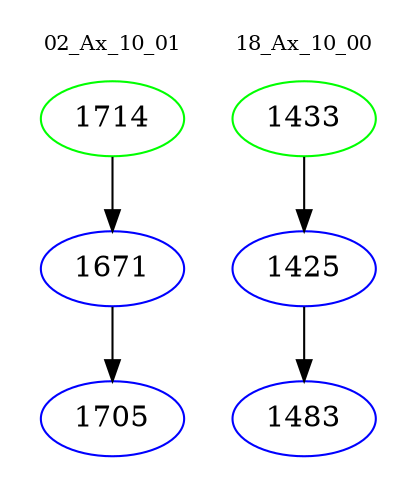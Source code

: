 digraph{
subgraph cluster_0 {
color = white
label = "02_Ax_10_01";
fontsize=10;
T0_1714 [label="1714", color="green"]
T0_1714 -> T0_1671 [color="black"]
T0_1671 [label="1671", color="blue"]
T0_1671 -> T0_1705 [color="black"]
T0_1705 [label="1705", color="blue"]
}
subgraph cluster_1 {
color = white
label = "18_Ax_10_00";
fontsize=10;
T1_1433 [label="1433", color="green"]
T1_1433 -> T1_1425 [color="black"]
T1_1425 [label="1425", color="blue"]
T1_1425 -> T1_1483 [color="black"]
T1_1483 [label="1483", color="blue"]
}
}
